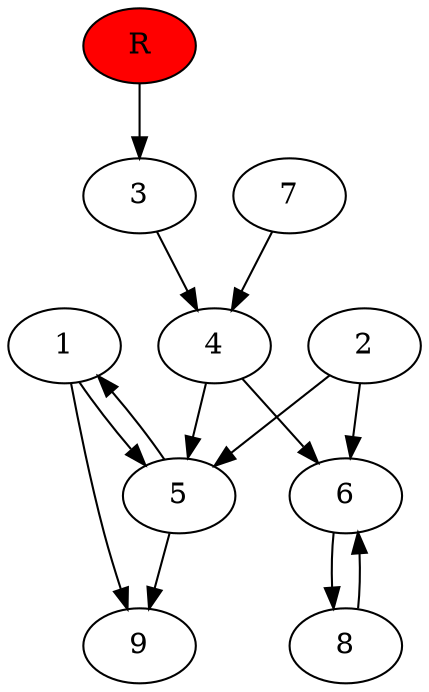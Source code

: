 digraph prb43054 {
	1
	2
	3
	4
	5
	6
	7
	8
	R [fillcolor="#ff0000" style=filled]
	1 -> 5
	1 -> 9
	2 -> 5
	2 -> 6
	3 -> 4
	4 -> 5
	4 -> 6
	5 -> 1
	5 -> 9
	6 -> 8
	7 -> 4
	8 -> 6
	R -> 3
}
